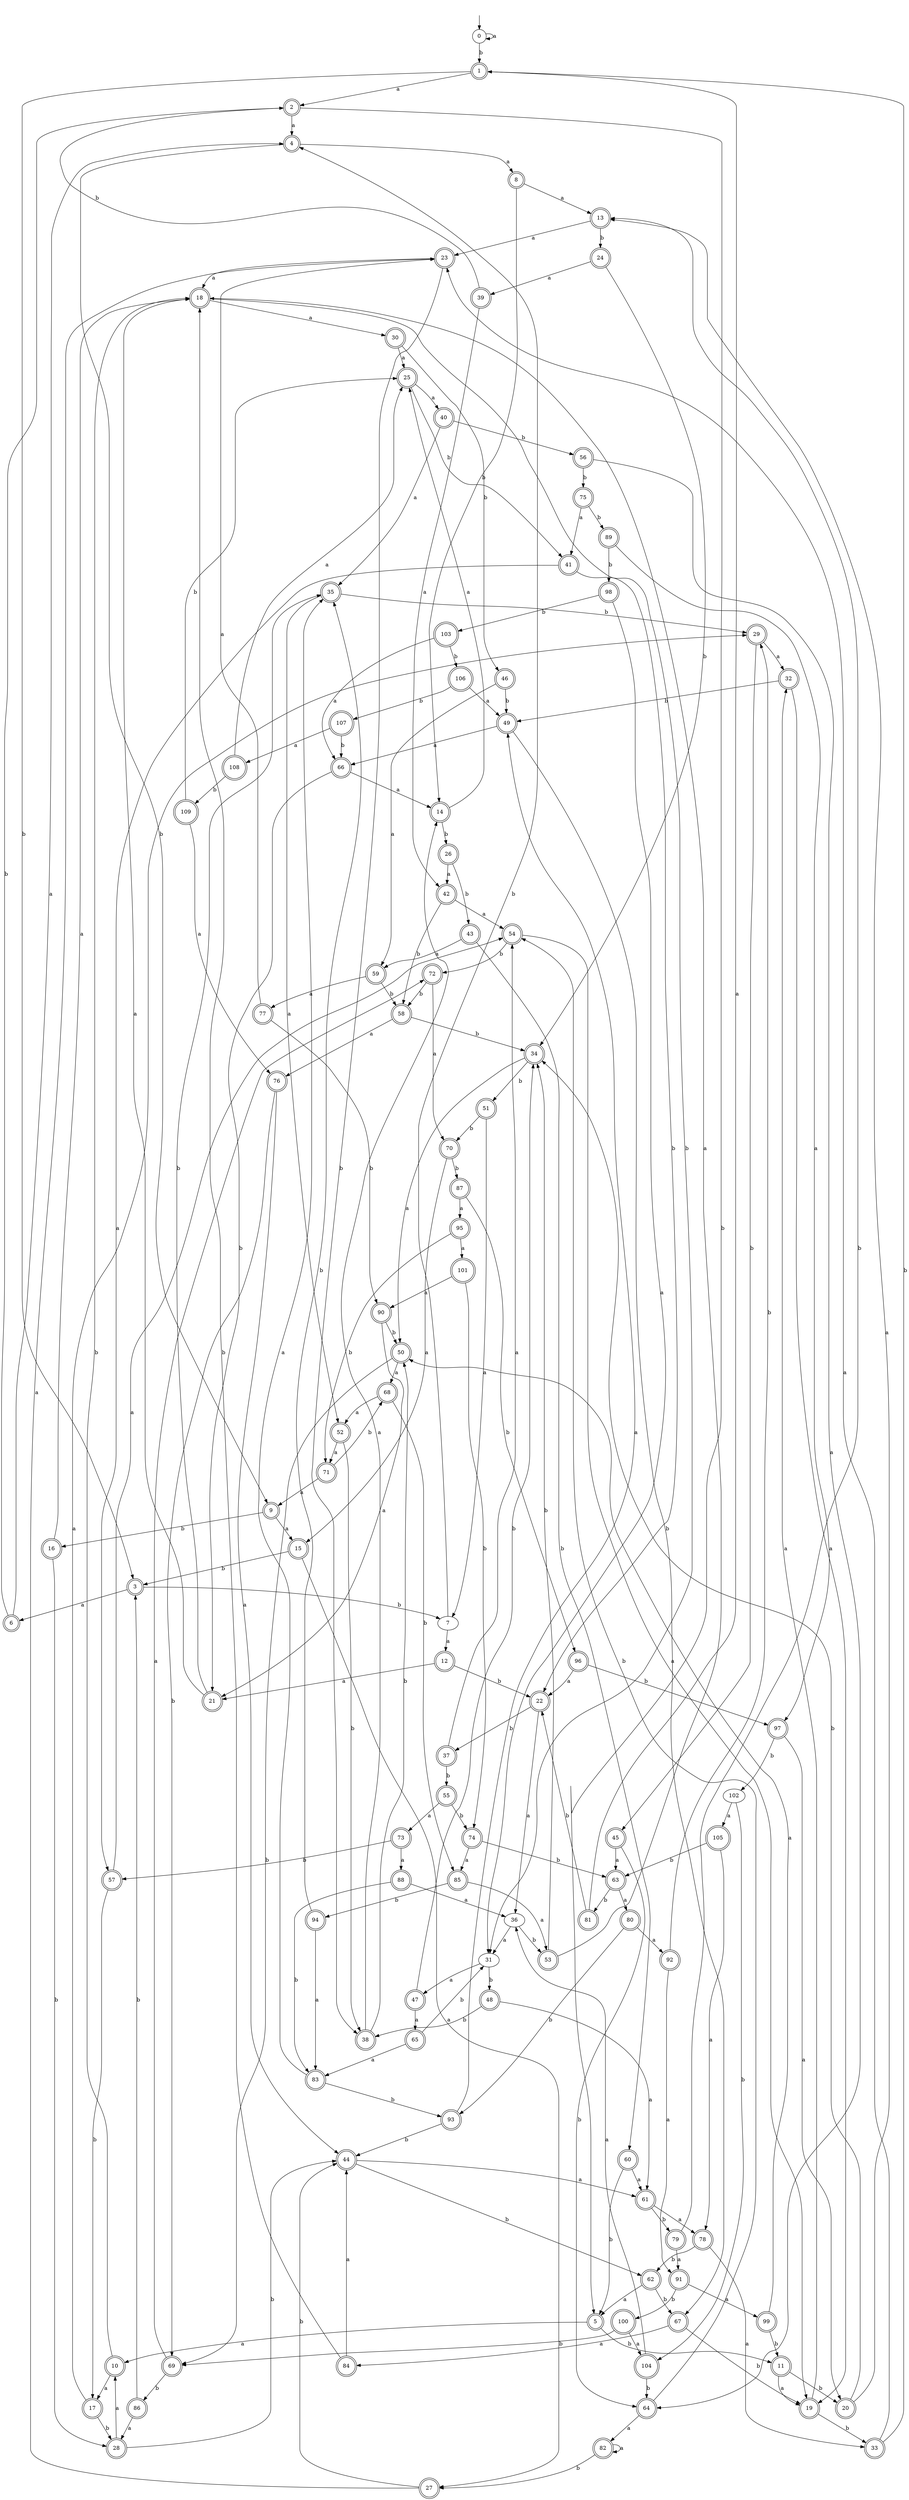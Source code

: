 digraph RandomDFA {
  __start0 [label="", shape=none];
  __start0 -> 0 [label=""];
  0 [shape=circle]
  0 -> 0 [label="a"]
  0 -> 1 [label="b"]
  1 [shape=doublecircle]
  1 -> 2 [label="a"]
  1 -> 3 [label="b"]
  2 [shape=doublecircle]
  2 -> 4 [label="a"]
  2 -> 5 [label="b"]
  3 [shape=doublecircle]
  3 -> 6 [label="a"]
  3 -> 7 [label="b"]
  4 [shape=doublecircle]
  4 -> 8 [label="a"]
  4 -> 9 [label="b"]
  5 [shape=doublecircle]
  5 -> 10 [label="a"]
  5 -> 11 [label="b"]
  6 [shape=doublecircle]
  6 -> 4 [label="a"]
  6 -> 2 [label="b"]
  7
  7 -> 12 [label="a"]
  7 -> 4 [label="b"]
  8 [shape=doublecircle]
  8 -> 13 [label="a"]
  8 -> 14 [label="b"]
  9 [shape=doublecircle]
  9 -> 15 [label="a"]
  9 -> 16 [label="b"]
  10 [shape=doublecircle]
  10 -> 17 [label="a"]
  10 -> 18 [label="b"]
  11 [shape=doublecircle]
  11 -> 19 [label="a"]
  11 -> 20 [label="b"]
  12 [shape=doublecircle]
  12 -> 21 [label="a"]
  12 -> 22 [label="b"]
  13 [shape=doublecircle]
  13 -> 23 [label="a"]
  13 -> 24 [label="b"]
  14 [shape=doublecircle]
  14 -> 25 [label="a"]
  14 -> 26 [label="b"]
  15 [shape=doublecircle]
  15 -> 27 [label="a"]
  15 -> 3 [label="b"]
  16 [shape=doublecircle]
  16 -> 18 [label="a"]
  16 -> 28 [label="b"]
  17 [shape=doublecircle]
  17 -> 29 [label="a"]
  17 -> 28 [label="b"]
  18 [shape=doublecircle]
  18 -> 30 [label="a"]
  18 -> 31 [label="b"]
  19 [shape=doublecircle]
  19 -> 32 [label="a"]
  19 -> 33 [label="b"]
  20 [shape=doublecircle]
  20 -> 13 [label="a"]
  20 -> 34 [label="b"]
  21 [shape=doublecircle]
  21 -> 18 [label="a"]
  21 -> 35 [label="b"]
  22 [shape=doublecircle]
  22 -> 36 [label="a"]
  22 -> 37 [label="b"]
  23 [shape=doublecircle]
  23 -> 18 [label="a"]
  23 -> 38 [label="b"]
  24 [shape=doublecircle]
  24 -> 39 [label="a"]
  24 -> 34 [label="b"]
  25 [shape=doublecircle]
  25 -> 40 [label="a"]
  25 -> 41 [label="b"]
  26 [shape=doublecircle]
  26 -> 42 [label="a"]
  26 -> 43 [label="b"]
  27 [shape=doublecircle]
  27 -> 23 [label="a"]
  27 -> 44 [label="b"]
  28 [shape=doublecircle]
  28 -> 10 [label="a"]
  28 -> 44 [label="b"]
  29 [shape=doublecircle]
  29 -> 32 [label="a"]
  29 -> 45 [label="b"]
  30 [shape=doublecircle]
  30 -> 25 [label="a"]
  30 -> 46 [label="b"]
  31
  31 -> 47 [label="a"]
  31 -> 48 [label="b"]
  32 [shape=doublecircle]
  32 -> 19 [label="a"]
  32 -> 49 [label="b"]
  33 [shape=doublecircle]
  33 -> 23 [label="a"]
  33 -> 1 [label="b"]
  34 [shape=doublecircle]
  34 -> 50 [label="a"]
  34 -> 51 [label="b"]
  35 [shape=doublecircle]
  35 -> 52 [label="a"]
  35 -> 29 [label="b"]
  36
  36 -> 31 [label="a"]
  36 -> 53 [label="b"]
  37 [shape=doublecircle]
  37 -> 54 [label="a"]
  37 -> 55 [label="b"]
  38 [shape=doublecircle]
  38 -> 14 [label="a"]
  38 -> 50 [label="b"]
  39 [shape=doublecircle]
  39 -> 42 [label="a"]
  39 -> 2 [label="b"]
  40 [shape=doublecircle]
  40 -> 35 [label="a"]
  40 -> 56 [label="b"]
  41 [shape=doublecircle]
  41 -> 57 [label="a"]
  41 -> 22 [label="b"]
  42 [shape=doublecircle]
  42 -> 54 [label="a"]
  42 -> 58 [label="b"]
  43 [shape=doublecircle]
  43 -> 59 [label="a"]
  43 -> 60 [label="b"]
  44 [shape=doublecircle]
  44 -> 61 [label="a"]
  44 -> 62 [label="b"]
  45 [shape=doublecircle]
  45 -> 63 [label="a"]
  45 -> 64 [label="b"]
  46 [shape=doublecircle]
  46 -> 59 [label="a"]
  46 -> 49 [label="b"]
  47 [shape=doublecircle]
  47 -> 65 [label="a"]
  47 -> 34 [label="b"]
  48 [shape=doublecircle]
  48 -> 61 [label="a"]
  48 -> 38 [label="b"]
  49 [shape=doublecircle]
  49 -> 66 [label="a"]
  49 -> 67 [label="b"]
  50 [shape=doublecircle]
  50 -> 68 [label="a"]
  50 -> 69 [label="b"]
  51 [shape=doublecircle]
  51 -> 7 [label="a"]
  51 -> 70 [label="b"]
  52 [shape=doublecircle]
  52 -> 71 [label="a"]
  52 -> 38 [label="b"]
  53 [shape=doublecircle]
  53 -> 18 [label="a"]
  53 -> 34 [label="b"]
  54 [shape=doublecircle]
  54 -> 19 [label="a"]
  54 -> 72 [label="b"]
  55 [shape=doublecircle]
  55 -> 73 [label="a"]
  55 -> 74 [label="b"]
  56 [shape=doublecircle]
  56 -> 64 [label="a"]
  56 -> 75 [label="b"]
  57 [shape=doublecircle]
  57 -> 54 [label="a"]
  57 -> 17 [label="b"]
  58 [shape=doublecircle]
  58 -> 76 [label="a"]
  58 -> 34 [label="b"]
  59 [shape=doublecircle]
  59 -> 77 [label="a"]
  59 -> 58 [label="b"]
  60 [shape=doublecircle]
  60 -> 61 [label="a"]
  60 -> 5 [label="b"]
  61 [shape=doublecircle]
  61 -> 78 [label="a"]
  61 -> 79 [label="b"]
  62 [shape=doublecircle]
  62 -> 5 [label="a"]
  62 -> 67 [label="b"]
  63 [shape=doublecircle]
  63 -> 80 [label="a"]
  63 -> 81 [label="b"]
  64 [shape=doublecircle]
  64 -> 82 [label="a"]
  64 -> 54 [label="b"]
  65 [shape=doublecircle]
  65 -> 83 [label="a"]
  65 -> 31 [label="b"]
  66 [shape=doublecircle]
  66 -> 14 [label="a"]
  66 -> 21 [label="b"]
  67 [shape=doublecircle]
  67 -> 84 [label="a"]
  67 -> 19 [label="b"]
  68 [shape=doublecircle]
  68 -> 52 [label="a"]
  68 -> 85 [label="b"]
  69 [shape=doublecircle]
  69 -> 72 [label="a"]
  69 -> 86 [label="b"]
  70 [shape=doublecircle]
  70 -> 15 [label="a"]
  70 -> 87 [label="b"]
  71 [shape=doublecircle]
  71 -> 9 [label="a"]
  71 -> 68 [label="b"]
  72 [shape=doublecircle]
  72 -> 70 [label="a"]
  72 -> 58 [label="b"]
  73 [shape=doublecircle]
  73 -> 88 [label="a"]
  73 -> 57 [label="b"]
  74 [shape=doublecircle]
  74 -> 85 [label="a"]
  74 -> 63 [label="b"]
  75 [shape=doublecircle]
  75 -> 41 [label="a"]
  75 -> 89 [label="b"]
  76 [shape=doublecircle]
  76 -> 44 [label="a"]
  76 -> 69 [label="b"]
  77 [shape=doublecircle]
  77 -> 23 [label="a"]
  77 -> 90 [label="b"]
  78 [shape=doublecircle]
  78 -> 33 [label="a"]
  78 -> 62 [label="b"]
  79 [shape=doublecircle]
  79 -> 91 [label="a"]
  79 -> 13 [label="b"]
  80 [shape=doublecircle]
  80 -> 92 [label="a"]
  80 -> 93 [label="b"]
  81 [shape=doublecircle]
  81 -> 1 [label="a"]
  81 -> 22 [label="b"]
  82 [shape=doublecircle]
  82 -> 82 [label="a"]
  82 -> 27 [label="b"]
  83 [shape=doublecircle]
  83 -> 35 [label="a"]
  83 -> 93 [label="b"]
  84 [shape=doublecircle]
  84 -> 44 [label="a"]
  84 -> 18 [label="b"]
  85 [shape=doublecircle]
  85 -> 53 [label="a"]
  85 -> 94 [label="b"]
  86 [shape=doublecircle]
  86 -> 28 [label="a"]
  86 -> 3 [label="b"]
  87 [shape=doublecircle]
  87 -> 95 [label="a"]
  87 -> 96 [label="b"]
  88 [shape=doublecircle]
  88 -> 36 [label="a"]
  88 -> 83 [label="b"]
  89 [shape=doublecircle]
  89 -> 97 [label="a"]
  89 -> 98 [label="b"]
  90 [shape=doublecircle]
  90 -> 21 [label="a"]
  90 -> 50 [label="b"]
  91 [shape=doublecircle]
  91 -> 99 [label="a"]
  91 -> 100 [label="b"]
  92 [shape=doublecircle]
  92 -> 91 [label="a"]
  92 -> 29 [label="b"]
  93 [shape=doublecircle]
  93 -> 49 [label="a"]
  93 -> 44 [label="b"]
  94 [shape=doublecircle]
  94 -> 83 [label="a"]
  94 -> 35 [label="b"]
  95 [shape=doublecircle]
  95 -> 101 [label="a"]
  95 -> 71 [label="b"]
  96 [shape=doublecircle]
  96 -> 22 [label="a"]
  96 -> 97 [label="b"]
  97 [shape=doublecircle]
  97 -> 20 [label="a"]
  97 -> 102 [label="b"]
  98 [shape=doublecircle]
  98 -> 31 [label="a"]
  98 -> 103 [label="b"]
  99 [shape=doublecircle]
  99 -> 50 [label="a"]
  99 -> 11 [label="b"]
  100 [shape=doublecircle]
  100 -> 104 [label="a"]
  100 -> 69 [label="b"]
  101 [shape=doublecircle]
  101 -> 90 [label="a"]
  101 -> 74 [label="b"]
  102
  102 -> 105 [label="a"]
  102 -> 104 [label="b"]
  103 [shape=doublecircle]
  103 -> 66 [label="a"]
  103 -> 106 [label="b"]
  104 [shape=doublecircle]
  104 -> 36 [label="a"]
  104 -> 64 [label="b"]
  105 [shape=doublecircle]
  105 -> 78 [label="a"]
  105 -> 63 [label="b"]
  106 [shape=doublecircle]
  106 -> 49 [label="a"]
  106 -> 107 [label="b"]
  107 [shape=doublecircle]
  107 -> 108 [label="a"]
  107 -> 66 [label="b"]
  108 [shape=doublecircle]
  108 -> 25 [label="a"]
  108 -> 109 [label="b"]
  109 [shape=doublecircle]
  109 -> 76 [label="a"]
  109 -> 25 [label="b"]
}
